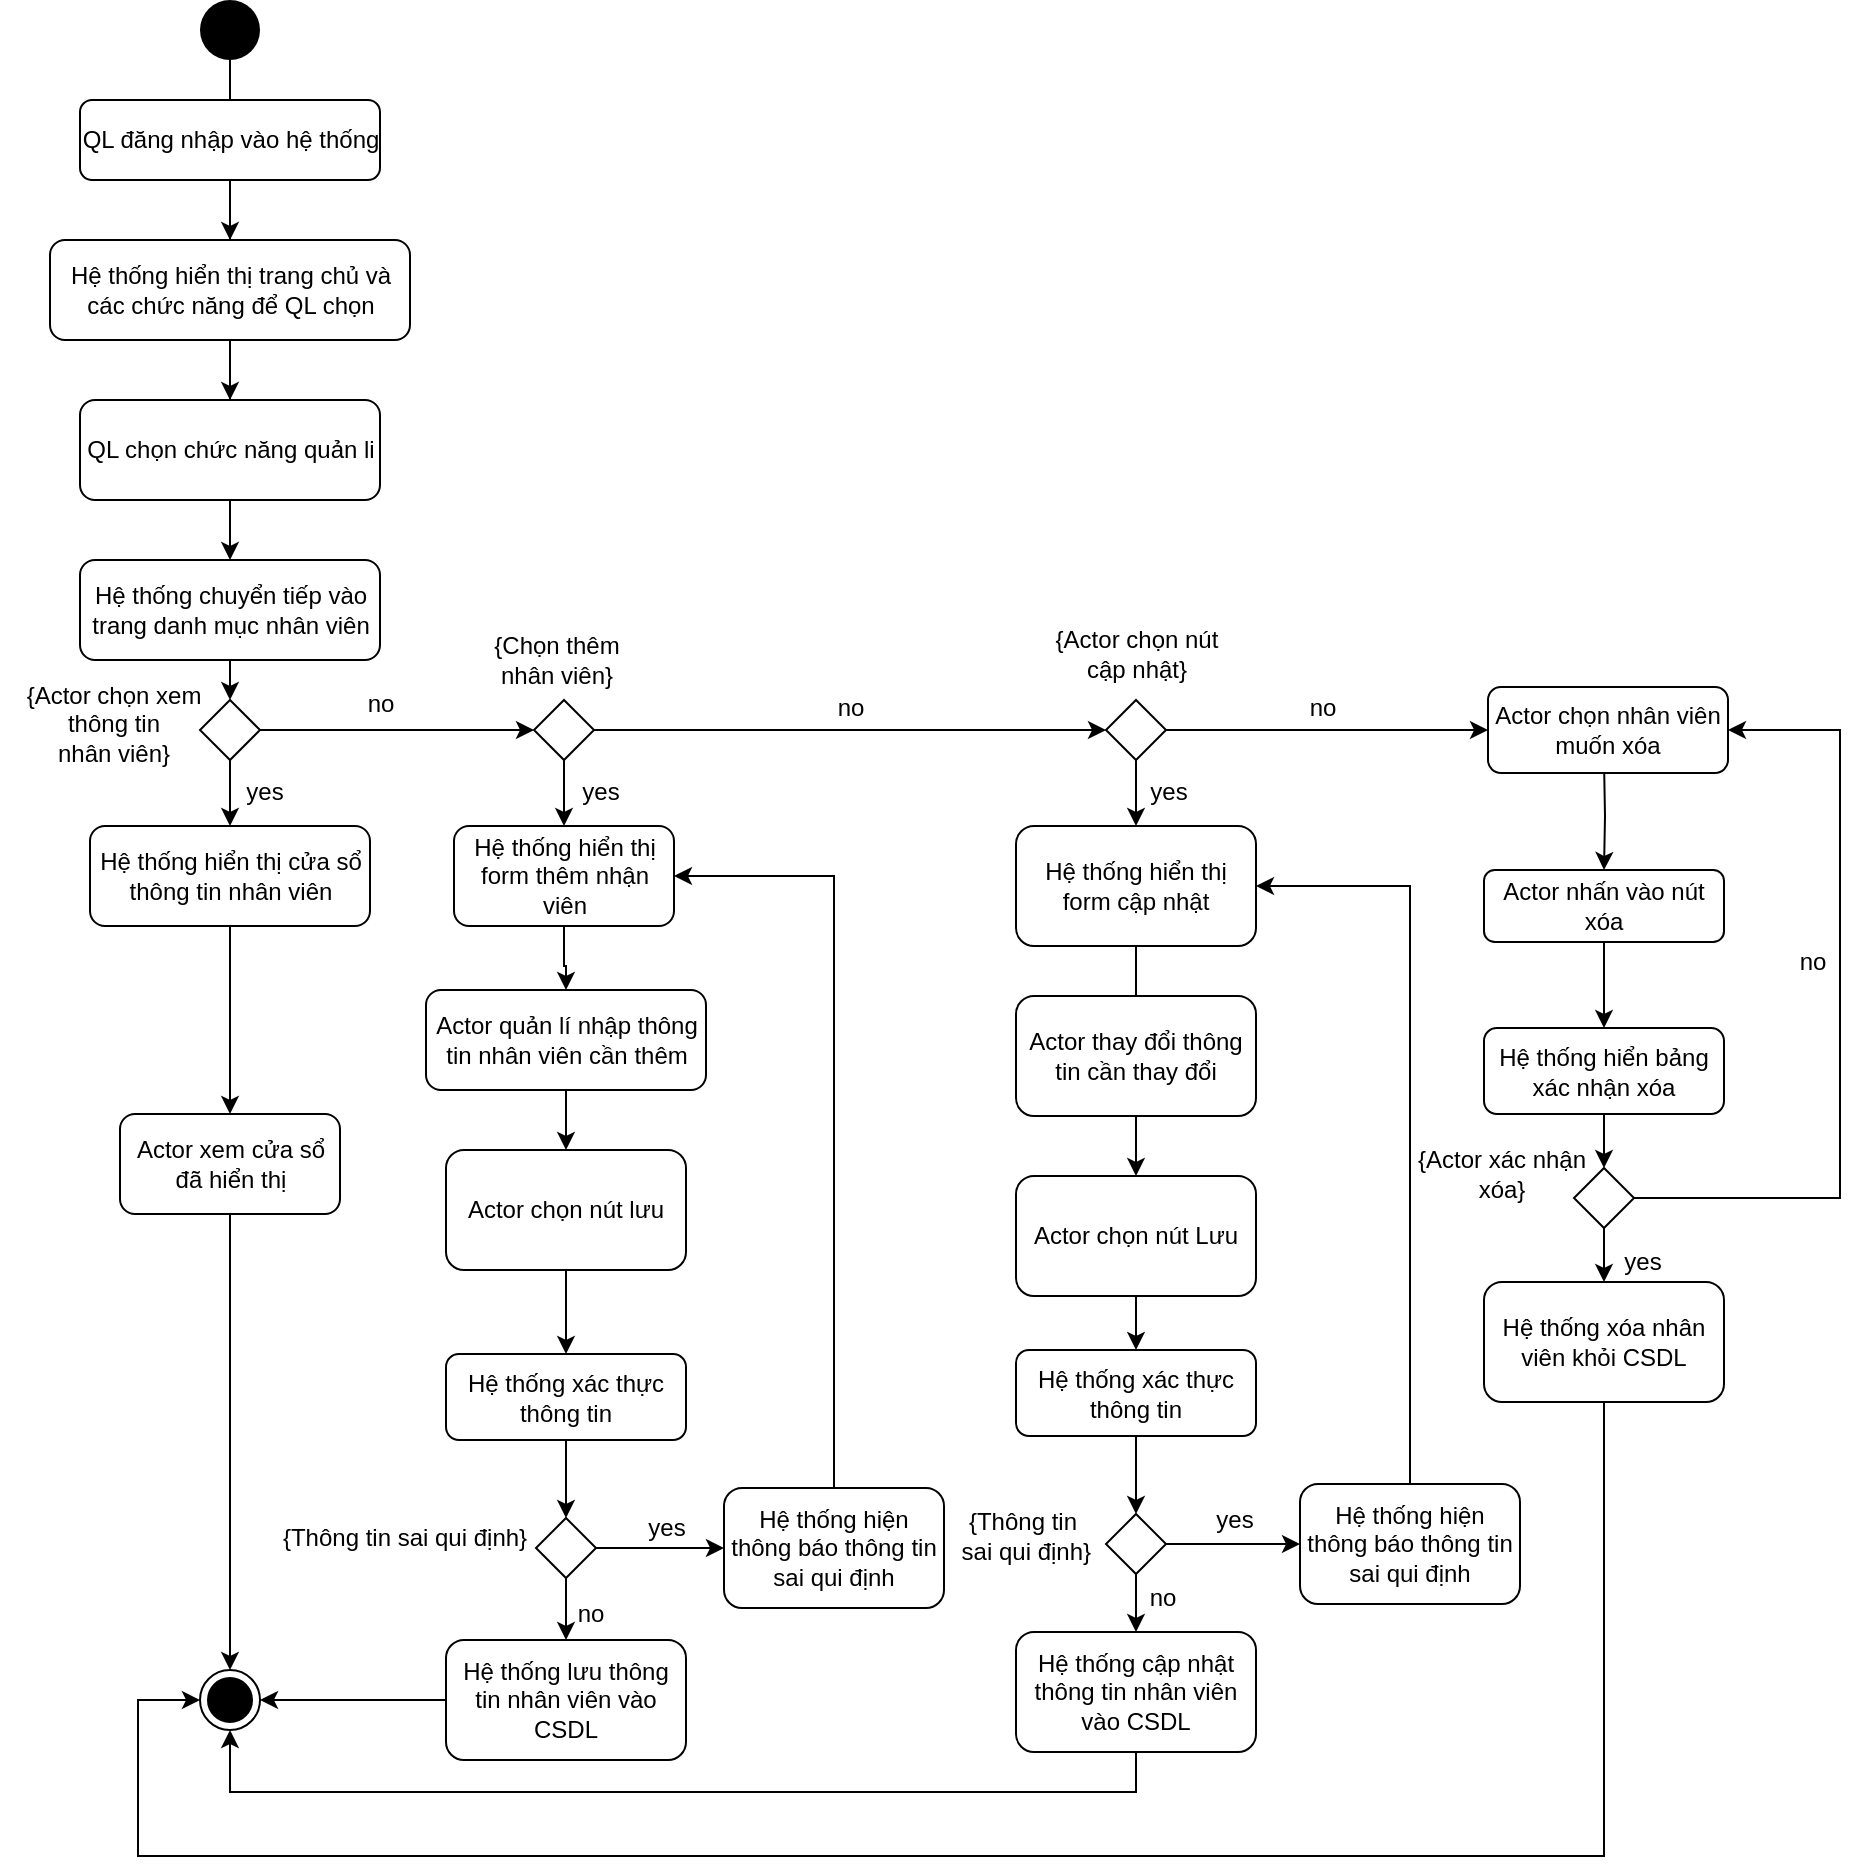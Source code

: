 <mxfile version="13.10.2" type="device"><diagram id="3nrdqDrH962xuJDc1VMT" name="Page-1"><mxGraphModel dx="2130" dy="1013" grid="0" gridSize="10" guides="1" tooltips="1" connect="1" arrows="1" fold="1" page="1" pageScale="1" pageWidth="3300" pageHeight="4681" math="0" shadow="0"><root><mxCell id="0"/><mxCell id="1" parent="0"/><mxCell id="1gD7Wtt1iuwGSDmyFUIk-12" value="" style="edgeStyle=orthogonalEdgeStyle;rounded=0;orthogonalLoop=1;jettySize=auto;html=1;" parent="1" source="1gD7Wtt1iuwGSDmyFUIk-2" target="1gD7Wtt1iuwGSDmyFUIk-4" edge="1"><mxGeometry relative="1" as="geometry"/></mxCell><mxCell id="1gD7Wtt1iuwGSDmyFUIk-2" value="" style="ellipse;fillColor=#000000;strokeColor=none;" parent="1" vertex="1"><mxGeometry x="599" y="29" width="30" height="30" as="geometry"/></mxCell><mxCell id="1gD7Wtt1iuwGSDmyFUIk-11" value="" style="edgeStyle=orthogonalEdgeStyle;rounded=0;orthogonalLoop=1;jettySize=auto;html=1;" parent="1" source="1gD7Wtt1iuwGSDmyFUIk-3" target="1gD7Wtt1iuwGSDmyFUIk-5" edge="1"><mxGeometry relative="1" as="geometry"/></mxCell><mxCell id="1gD7Wtt1iuwGSDmyFUIk-3" value="QL đăng nhập vào hệ thống" style="html=1;perimeterSpacing=0;rounded=1;" parent="1" vertex="1"><mxGeometry x="539" y="79" width="150" height="40" as="geometry"/></mxCell><mxCell id="1gD7Wtt1iuwGSDmyFUIk-10" value="" style="edgeStyle=orthogonalEdgeStyle;rounded=0;orthogonalLoop=1;jettySize=auto;html=1;" parent="1" source="1gD7Wtt1iuwGSDmyFUIk-4" target="1gD7Wtt1iuwGSDmyFUIk-6" edge="1"><mxGeometry relative="1" as="geometry"/></mxCell><mxCell id="1gD7Wtt1iuwGSDmyFUIk-4" value="Hệ thống hiển thị trang chủ và &lt;br&gt;các chức năng để QL chọn" style="html=1;rounded=1;" parent="1" vertex="1"><mxGeometry x="524" y="149" width="180" height="50" as="geometry"/></mxCell><mxCell id="1gD7Wtt1iuwGSDmyFUIk-5" value="QL chọn chức năng quản li" style="html=1;rounded=1;glass=0;" parent="1" vertex="1"><mxGeometry x="539" y="229" width="150" height="50" as="geometry"/></mxCell><mxCell id="r-THqb2IKJLTbyFqXUdH-15" style="edgeStyle=orthogonalEdgeStyle;rounded=0;orthogonalLoop=1;jettySize=auto;html=1;exitX=0.5;exitY=1;exitDx=0;exitDy=0;entryX=0.5;entryY=0;entryDx=0;entryDy=0;" edge="1" parent="1" source="1gD7Wtt1iuwGSDmyFUIk-6" target="r-THqb2IKJLTbyFqXUdH-11"><mxGeometry relative="1" as="geometry"/></mxCell><mxCell id="1gD7Wtt1iuwGSDmyFUIk-6" value="Hệ thống chuyển tiếp vào &lt;br&gt;trang danh mục nhân viên" style="html=1;rounded=1;" parent="1" vertex="1"><mxGeometry x="539" y="309" width="150" height="50" as="geometry"/></mxCell><mxCell id="r-THqb2IKJLTbyFqXUdH-23" style="edgeStyle=orthogonalEdgeStyle;rounded=0;orthogonalLoop=1;jettySize=auto;html=1;exitX=0.5;exitY=1;exitDx=0;exitDy=0;entryX=0.5;entryY=0;entryDx=0;entryDy=0;" edge="1" parent="1" source="1gD7Wtt1iuwGSDmyFUIk-7" target="1gD7Wtt1iuwGSDmyFUIk-29"><mxGeometry relative="1" as="geometry"/></mxCell><mxCell id="r-THqb2IKJLTbyFqXUdH-46" style="edgeStyle=orthogonalEdgeStyle;rounded=0;orthogonalLoop=1;jettySize=auto;html=1;exitX=1;exitY=0.5;exitDx=0;exitDy=0;entryX=0;entryY=0.5;entryDx=0;entryDy=0;" edge="1" parent="1" source="1gD7Wtt1iuwGSDmyFUIk-7" target="1gD7Wtt1iuwGSDmyFUIk-18"><mxGeometry relative="1" as="geometry"/></mxCell><mxCell id="1gD7Wtt1iuwGSDmyFUIk-7" value="" style="rhombus;" parent="1" vertex="1"><mxGeometry x="766" y="379" width="30" height="30" as="geometry"/></mxCell><mxCell id="1gD7Wtt1iuwGSDmyFUIk-26" value="" style="edgeStyle=orthogonalEdgeStyle;rounded=0;orthogonalLoop=1;jettySize=auto;html=1;" parent="1" source="1gD7Wtt1iuwGSDmyFUIk-14" target="1gD7Wtt1iuwGSDmyFUIk-21" edge="1"><mxGeometry relative="1" as="geometry"/></mxCell><mxCell id="1gD7Wtt1iuwGSDmyFUIk-14" value="Hệ thống hiển thị cửa sổ &lt;br&gt;thông tin nhân viên" style="html=1;rounded=1;" parent="1" vertex="1"><mxGeometry x="544" y="442" width="140" height="50" as="geometry"/></mxCell><mxCell id="r-THqb2IKJLTbyFqXUdH-47" style="edgeStyle=orthogonalEdgeStyle;rounded=0;orthogonalLoop=1;jettySize=auto;html=1;exitX=0.5;exitY=1;exitDx=0;exitDy=0;entryX=0.5;entryY=0;entryDx=0;entryDy=0;" edge="1" parent="1" source="1gD7Wtt1iuwGSDmyFUIk-18" target="1gD7Wtt1iuwGSDmyFUIk-52"><mxGeometry relative="1" as="geometry"/></mxCell><mxCell id="r-THqb2IKJLTbyFqXUdH-59" value="" style="edgeStyle=orthogonalEdgeStyle;rounded=0;orthogonalLoop=1;jettySize=auto;html=1;entryX=0;entryY=0.5;entryDx=0;entryDy=0;" edge="1" parent="1" source="1gD7Wtt1iuwGSDmyFUIk-18" target="r-THqb2IKJLTbyFqXUdH-71"><mxGeometry relative="1" as="geometry"><mxPoint x="1268" y="431" as="targetPoint"/></mxGeometry></mxCell><mxCell id="1gD7Wtt1iuwGSDmyFUIk-18" value="" style="rhombus;" parent="1" vertex="1"><mxGeometry x="1052" y="379" width="30" height="30" as="geometry"/></mxCell><mxCell id="1gD7Wtt1iuwGSDmyFUIk-23" value="" style="edgeStyle=orthogonalEdgeStyle;rounded=0;orthogonalLoop=1;jettySize=auto;html=1;entryX=0.5;entryY=0;entryDx=0;entryDy=0;" parent="1" source="1gD7Wtt1iuwGSDmyFUIk-21" target="1gD7Wtt1iuwGSDmyFUIk-24" edge="1"><mxGeometry relative="1" as="geometry"><mxPoint x="614" y="749" as="targetPoint"/></mxGeometry></mxCell><mxCell id="1gD7Wtt1iuwGSDmyFUIk-21" value="Actor xem cửa sổ &lt;br&gt;đã hiển thị" style="html=1;rounded=1;" parent="1" vertex="1"><mxGeometry x="559" y="586" width="110" height="50" as="geometry"/></mxCell><mxCell id="1gD7Wtt1iuwGSDmyFUIk-24" value="" style="ellipse;html=1;shape=endState;fillColor=#000000;strokeColor=#000000;" parent="1" vertex="1"><mxGeometry x="599" y="864" width="30" height="30" as="geometry"/></mxCell><mxCell id="1gD7Wtt1iuwGSDmyFUIk-27" value="{Chọn thêm &lt;br&gt;nhân viên}" style="text;html=1;align=center;verticalAlign=middle;resizable=0;points=[];autosize=1;" parent="1" vertex="1"><mxGeometry x="737" y="344" width="80" height="30" as="geometry"/></mxCell><mxCell id="1gD7Wtt1iuwGSDmyFUIk-36" value="" style="edgeStyle=orthogonalEdgeStyle;rounded=0;orthogonalLoop=1;jettySize=auto;html=1;" parent="1" source="1gD7Wtt1iuwGSDmyFUIk-29" target="1gD7Wtt1iuwGSDmyFUIk-33" edge="1"><mxGeometry relative="1" as="geometry"/></mxCell><mxCell id="1gD7Wtt1iuwGSDmyFUIk-29" value="Hệ thống hiển thị&lt;br&gt;form thêm nhận &lt;br&gt;viên" style="html=1;rounded=1;" parent="1" vertex="1"><mxGeometry x="726" y="442" width="110" height="50" as="geometry"/></mxCell><mxCell id="1gD7Wtt1iuwGSDmyFUIk-35" value="" style="edgeStyle=orthogonalEdgeStyle;rounded=0;orthogonalLoop=1;jettySize=auto;html=1;" parent="1" source="1gD7Wtt1iuwGSDmyFUIk-33" target="1gD7Wtt1iuwGSDmyFUIk-34" edge="1"><mxGeometry relative="1" as="geometry"/></mxCell><mxCell id="1gD7Wtt1iuwGSDmyFUIk-33" value="Actor quản lí nhập thông&lt;br&gt;tin nhân viên cần thêm" style="html=1;rounded=1;" parent="1" vertex="1"><mxGeometry x="712" y="524" width="140" height="50" as="geometry"/></mxCell><mxCell id="r-THqb2IKJLTbyFqXUdH-5" value="" style="edgeStyle=orthogonalEdgeStyle;rounded=0;orthogonalLoop=1;jettySize=auto;html=1;" edge="1" parent="1" source="1gD7Wtt1iuwGSDmyFUIk-34" target="r-THqb2IKJLTbyFqXUdH-4"><mxGeometry relative="1" as="geometry"/></mxCell><mxCell id="1gD7Wtt1iuwGSDmyFUIk-34" value="Actor chọn nút lưu" style="whiteSpace=wrap;html=1;rounded=1;" parent="1" vertex="1"><mxGeometry x="722" y="604" width="120" height="60" as="geometry"/></mxCell><mxCell id="1gD7Wtt1iuwGSDmyFUIk-47" value="" style="edgeStyle=orthogonalEdgeStyle;rounded=0;orthogonalLoop=1;jettySize=auto;html=1;" parent="1" source="1gD7Wtt1iuwGSDmyFUIk-38" target="1gD7Wtt1iuwGSDmyFUIk-46" edge="1"><mxGeometry relative="1" as="geometry"/></mxCell><mxCell id="r-THqb2IKJLTbyFqXUdH-8" style="edgeStyle=orthogonalEdgeStyle;rounded=0;orthogonalLoop=1;jettySize=auto;html=1;exitX=1;exitY=0.5;exitDx=0;exitDy=0;entryX=0;entryY=0.5;entryDx=0;entryDy=0;" edge="1" parent="1" source="1gD7Wtt1iuwGSDmyFUIk-38" target="r-THqb2IKJLTbyFqXUdH-7"><mxGeometry relative="1" as="geometry"/></mxCell><mxCell id="1gD7Wtt1iuwGSDmyFUIk-38" value="" style="rhombus;" parent="1" vertex="1"><mxGeometry x="767" y="788" width="30" height="30" as="geometry"/></mxCell><mxCell id="1gD7Wtt1iuwGSDmyFUIk-43" value="{Thông tin sai qui định}" style="text;html=1;align=center;verticalAlign=middle;resizable=0;points=[];autosize=1;" parent="1" vertex="1"><mxGeometry x="635" y="789" width="132" height="18" as="geometry"/></mxCell><mxCell id="1gD7Wtt1iuwGSDmyFUIk-44" value="no" style="text;html=1;align=center;verticalAlign=middle;resizable=0;points=[];autosize=1;" parent="1" vertex="1"><mxGeometry x="779" y="826" width="30" height="20" as="geometry"/></mxCell><mxCell id="r-THqb2IKJLTbyFqXUdH-24" value="" style="edgeStyle=orthogonalEdgeStyle;rounded=0;orthogonalLoop=1;jettySize=auto;html=1;" edge="1" parent="1" source="1gD7Wtt1iuwGSDmyFUIk-46" target="1gD7Wtt1iuwGSDmyFUIk-24"><mxGeometry relative="1" as="geometry"/></mxCell><mxCell id="1gD7Wtt1iuwGSDmyFUIk-46" value="Hệ thống lưu thông tin nhân viên vào CSDL" style="whiteSpace=wrap;html=1;rounded=1;" parent="1" vertex="1"><mxGeometry x="722" y="849" width="120" height="60" as="geometry"/></mxCell><mxCell id="1gD7Wtt1iuwGSDmyFUIk-49" value="yes" style="text;html=1;align=center;verticalAlign=middle;resizable=0;points=[];autosize=1;" parent="1" vertex="1"><mxGeometry x="817" y="783" width="30" height="20" as="geometry"/></mxCell><mxCell id="1gD7Wtt1iuwGSDmyFUIk-61" value="" style="edgeStyle=orthogonalEdgeStyle;rounded=0;orthogonalLoop=1;jettySize=auto;html=1;" parent="1" source="1gD7Wtt1iuwGSDmyFUIk-52" target="1gD7Wtt1iuwGSDmyFUIk-56" edge="1"><mxGeometry relative="1" as="geometry"/></mxCell><mxCell id="1gD7Wtt1iuwGSDmyFUIk-52" value="Hệ thống hiển thị form cập nhật" style="whiteSpace=wrap;html=1;glass=0;rounded=1;" parent="1" vertex="1"><mxGeometry x="1007" y="442" width="120" height="60" as="geometry"/></mxCell><mxCell id="1gD7Wtt1iuwGSDmyFUIk-54" value="Actor thay đổi thông tin cần thay đổi" style="whiteSpace=wrap;html=1;rounded=1;" parent="1" vertex="1"><mxGeometry x="1007" y="527" width="120" height="60" as="geometry"/></mxCell><mxCell id="r-THqb2IKJLTbyFqXUdH-37" style="edgeStyle=orthogonalEdgeStyle;rounded=0;orthogonalLoop=1;jettySize=auto;html=1;exitX=0.5;exitY=1;exitDx=0;exitDy=0;entryX=0.5;entryY=0;entryDx=0;entryDy=0;" edge="1" parent="1" source="1gD7Wtt1iuwGSDmyFUIk-56" target="r-THqb2IKJLTbyFqXUdH-33"><mxGeometry relative="1" as="geometry"/></mxCell><mxCell id="1gD7Wtt1iuwGSDmyFUIk-56" value="Actor chọn nút Lưu" style="whiteSpace=wrap;html=1;rounded=1;" parent="1" vertex="1"><mxGeometry x="1007" y="617" width="120" height="60" as="geometry"/></mxCell><mxCell id="r-THqb2IKJLTbyFqXUdH-48" style="edgeStyle=orthogonalEdgeStyle;rounded=0;orthogonalLoop=1;jettySize=auto;html=1;exitX=0.5;exitY=1;exitDx=0;exitDy=0;entryX=0.5;entryY=1;entryDx=0;entryDy=0;" edge="1" parent="1" source="1gD7Wtt1iuwGSDmyFUIk-67" target="1gD7Wtt1iuwGSDmyFUIk-24"><mxGeometry relative="1" as="geometry"/></mxCell><mxCell id="1gD7Wtt1iuwGSDmyFUIk-67" value="Hệ thống cập nhật thông tin nhân viên vào CSDL" style="whiteSpace=wrap;html=1;rounded=1;" parent="1" vertex="1"><mxGeometry x="1007" y="845" width="120" height="60" as="geometry"/></mxCell><mxCell id="r-THqb2IKJLTbyFqXUdH-1" value="yes" style="text;html=1;align=center;verticalAlign=middle;resizable=0;points=[];autosize=1;" vertex="1" parent="1"><mxGeometry x="616" y="415" width="30" height="20" as="geometry"/></mxCell><mxCell id="r-THqb2IKJLTbyFqXUdH-10" style="edgeStyle=orthogonalEdgeStyle;rounded=0;orthogonalLoop=1;jettySize=auto;html=1;exitX=0.5;exitY=1;exitDx=0;exitDy=0;entryX=0.5;entryY=0;entryDx=0;entryDy=0;" edge="1" parent="1" source="r-THqb2IKJLTbyFqXUdH-4" target="1gD7Wtt1iuwGSDmyFUIk-38"><mxGeometry relative="1" as="geometry"/></mxCell><mxCell id="r-THqb2IKJLTbyFqXUdH-4" value="Hệ thống xác thực thông tin" style="rounded=1;whiteSpace=wrap;html=1;glass=0;strokeColor=#000000;fillColor=#ffffff;gradientColor=none;" vertex="1" parent="1"><mxGeometry x="722" y="706" width="120" height="43" as="geometry"/></mxCell><mxCell id="r-THqb2IKJLTbyFqXUdH-9" style="edgeStyle=orthogonalEdgeStyle;rounded=0;orthogonalLoop=1;jettySize=auto;html=1;exitX=0.5;exitY=0;exitDx=0;exitDy=0;entryX=1;entryY=0.5;entryDx=0;entryDy=0;" edge="1" parent="1" source="r-THqb2IKJLTbyFqXUdH-7" target="1gD7Wtt1iuwGSDmyFUIk-29"><mxGeometry relative="1" as="geometry"><mxPoint x="921.833" y="478.5" as="targetPoint"/></mxGeometry></mxCell><mxCell id="r-THqb2IKJLTbyFqXUdH-7" value="Hệ thống hiện thông báo thông tin sai qui định" style="rounded=1;whiteSpace=wrap;html=1;glass=0;strokeColor=#000000;fillColor=#ffffff;gradientColor=none;" vertex="1" parent="1"><mxGeometry x="861" y="773" width="110" height="60" as="geometry"/></mxCell><mxCell id="r-THqb2IKJLTbyFqXUdH-16" style="edgeStyle=orthogonalEdgeStyle;rounded=0;orthogonalLoop=1;jettySize=auto;html=1;exitX=0.5;exitY=1;exitDx=0;exitDy=0;entryX=0.5;entryY=0;entryDx=0;entryDy=0;" edge="1" parent="1" source="r-THqb2IKJLTbyFqXUdH-11" target="1gD7Wtt1iuwGSDmyFUIk-14"><mxGeometry relative="1" as="geometry"><mxPoint x="614" y="439" as="targetPoint"/></mxGeometry></mxCell><mxCell id="r-THqb2IKJLTbyFqXUdH-21" value="" style="edgeStyle=orthogonalEdgeStyle;rounded=0;orthogonalLoop=1;jettySize=auto;html=1;" edge="1" parent="1" source="r-THqb2IKJLTbyFqXUdH-11" target="1gD7Wtt1iuwGSDmyFUIk-7"><mxGeometry relative="1" as="geometry"/></mxCell><mxCell id="r-THqb2IKJLTbyFqXUdH-11" value="" style="rhombus;rounded=0;glass=0;strokeColor=#000000;fillColor=#ffffff;gradientColor=none;" vertex="1" parent="1"><mxGeometry x="599" y="379" width="30" height="30" as="geometry"/></mxCell><mxCell id="r-THqb2IKJLTbyFqXUdH-14" value="{Actor chọn xem thông tin &lt;br&gt;nhân viên}" style="text;html=1;strokeColor=none;fillColor=none;align=center;verticalAlign=middle;whiteSpace=wrap;rounded=0;glass=0;" vertex="1" parent="1"><mxGeometry x="499" y="381" width="114" height="20" as="geometry"/></mxCell><mxCell id="r-THqb2IKJLTbyFqXUdH-26" value="yes" style="text;html=1;align=center;verticalAlign=middle;resizable=0;points=[];autosize=1;" vertex="1" parent="1"><mxGeometry x="784" y="415" width="30" height="20" as="geometry"/></mxCell><mxCell id="r-THqb2IKJLTbyFqXUdH-27" value="no" style="text;html=1;align=center;verticalAlign=middle;resizable=0;points=[];autosize=1;" vertex="1" parent="1"><mxGeometry x="674" y="371" width="30" height="20" as="geometry"/></mxCell><mxCell id="r-THqb2IKJLTbyFqXUdH-31" value="{Actor chọn nút cập nhật}" style="text;html=1;strokeColor=none;fillColor=none;align=center;verticalAlign=middle;whiteSpace=wrap;rounded=0;glass=0;" vertex="1" parent="1"><mxGeometry x="1019.5" y="346" width="95" height="20" as="geometry"/></mxCell><mxCell id="r-THqb2IKJLTbyFqXUdH-39" style="edgeStyle=orthogonalEdgeStyle;rounded=0;orthogonalLoop=1;jettySize=auto;html=1;exitX=0.5;exitY=1;exitDx=0;exitDy=0;entryX=0.5;entryY=0;entryDx=0;entryDy=0;" edge="1" parent="1" source="r-THqb2IKJLTbyFqXUdH-32" target="1gD7Wtt1iuwGSDmyFUIk-67"><mxGeometry relative="1" as="geometry"/></mxCell><mxCell id="r-THqb2IKJLTbyFqXUdH-32" value="" style="rhombus;" vertex="1" parent="1"><mxGeometry x="1052" y="786" width="30" height="30" as="geometry"/></mxCell><mxCell id="r-THqb2IKJLTbyFqXUdH-38" style="edgeStyle=orthogonalEdgeStyle;rounded=0;orthogonalLoop=1;jettySize=auto;html=1;exitX=0.5;exitY=1;exitDx=0;exitDy=0;entryX=0.5;entryY=0;entryDx=0;entryDy=0;" edge="1" parent="1" source="r-THqb2IKJLTbyFqXUdH-33" target="r-THqb2IKJLTbyFqXUdH-32"><mxGeometry relative="1" as="geometry"/></mxCell><mxCell id="r-THqb2IKJLTbyFqXUdH-33" value="Hệ thống xác thực thông tin" style="rounded=1;whiteSpace=wrap;html=1;glass=0;strokeColor=#000000;fillColor=#ffffff;gradientColor=none;" vertex="1" parent="1"><mxGeometry x="1007" y="704" width="120" height="43" as="geometry"/></mxCell><mxCell id="r-THqb2IKJLTbyFqXUdH-34" value="{Thông tin&lt;br&gt;&amp;nbsp;sai qui định}" style="text;html=1;align=center;verticalAlign=middle;resizable=0;points=[];autosize=1;" vertex="1" parent="1"><mxGeometry x="971" y="781" width="78" height="31" as="geometry"/></mxCell><mxCell id="r-THqb2IKJLTbyFqXUdH-40" style="edgeStyle=orthogonalEdgeStyle;rounded=0;orthogonalLoop=1;jettySize=auto;html=1;exitX=1;exitY=0.5;exitDx=0;exitDy=0;entryX=0;entryY=0.5;entryDx=0;entryDy=0;" edge="1" parent="1" target="r-THqb2IKJLTbyFqXUdH-44" source="r-THqb2IKJLTbyFqXUdH-32"><mxGeometry relative="1" as="geometry"><mxPoint x="1180" y="872" as="sourcePoint"/></mxGeometry></mxCell><mxCell id="r-THqb2IKJLTbyFqXUdH-41" value="no" style="text;html=1;align=center;verticalAlign=middle;resizable=0;points=[];autosize=1;" vertex="1" parent="1"><mxGeometry x="1065" y="818" width="30" height="20" as="geometry"/></mxCell><mxCell id="r-THqb2IKJLTbyFqXUdH-42" value="yes" style="text;html=1;align=center;verticalAlign=middle;resizable=0;points=[];autosize=1;" vertex="1" parent="1"><mxGeometry x="1101" y="778.5" width="30" height="20" as="geometry"/></mxCell><mxCell id="r-THqb2IKJLTbyFqXUdH-43" style="edgeStyle=orthogonalEdgeStyle;rounded=0;orthogonalLoop=1;jettySize=auto;html=1;exitX=0.5;exitY=0;exitDx=0;exitDy=0;entryX=1;entryY=0.5;entryDx=0;entryDy=0;" edge="1" parent="1" source="r-THqb2IKJLTbyFqXUdH-44" target="1gD7Wtt1iuwGSDmyFUIk-52"><mxGeometry relative="1" as="geometry"><mxPoint x="1219" y="536" as="targetPoint"/></mxGeometry></mxCell><mxCell id="r-THqb2IKJLTbyFqXUdH-44" value="Hệ thống hiện thông báo thông tin sai qui định" style="rounded=1;whiteSpace=wrap;html=1;glass=0;strokeColor=#000000;fillColor=#ffffff;gradientColor=none;" vertex="1" parent="1"><mxGeometry x="1149" y="771" width="110" height="60" as="geometry"/></mxCell><mxCell id="r-THqb2IKJLTbyFqXUdH-61" value="" style="edgeStyle=orthogonalEdgeStyle;rounded=0;orthogonalLoop=1;jettySize=auto;html=1;" edge="1" parent="1" target="r-THqb2IKJLTbyFqXUdH-52"><mxGeometry relative="1" as="geometry"><mxPoint x="1301" y="409" as="sourcePoint"/></mxGeometry></mxCell><mxCell id="r-THqb2IKJLTbyFqXUdH-62" value="" style="edgeStyle=orthogonalEdgeStyle;rounded=0;orthogonalLoop=1;jettySize=auto;html=1;" edge="1" parent="1" source="r-THqb2IKJLTbyFqXUdH-52" target="r-THqb2IKJLTbyFqXUdH-53"><mxGeometry relative="1" as="geometry"/></mxCell><mxCell id="r-THqb2IKJLTbyFqXUdH-52" value="Actor nhấn vào nút xóa" style="rounded=1;whiteSpace=wrap;html=1;glass=0;strokeColor=#000000;fillColor=#ffffff;gradientColor=none;" vertex="1" parent="1"><mxGeometry x="1241" y="464" width="120" height="36" as="geometry"/></mxCell><mxCell id="r-THqb2IKJLTbyFqXUdH-65" style="edgeStyle=orthogonalEdgeStyle;rounded=0;orthogonalLoop=1;jettySize=auto;html=1;exitX=0.5;exitY=1;exitDx=0;exitDy=0;entryX=0.5;entryY=0;entryDx=0;entryDy=0;" edge="1" parent="1" source="r-THqb2IKJLTbyFqXUdH-53" target="r-THqb2IKJLTbyFqXUdH-56"><mxGeometry relative="1" as="geometry"/></mxCell><mxCell id="r-THqb2IKJLTbyFqXUdH-53" value="Hệ thống hiển bảng xác nhận xóa" style="rounded=1;whiteSpace=wrap;html=1;glass=0;strokeColor=#000000;fillColor=#ffffff;gradientColor=none;" vertex="1" parent="1"><mxGeometry x="1241" y="543" width="120" height="43" as="geometry"/></mxCell><mxCell id="r-THqb2IKJLTbyFqXUdH-67" value="" style="edgeStyle=orthogonalEdgeStyle;rounded=0;orthogonalLoop=1;jettySize=auto;html=1;" edge="1" parent="1" source="r-THqb2IKJLTbyFqXUdH-56" target="r-THqb2IKJLTbyFqXUdH-66"><mxGeometry relative="1" as="geometry"/></mxCell><mxCell id="r-THqb2IKJLTbyFqXUdH-68" style="edgeStyle=orthogonalEdgeStyle;rounded=0;orthogonalLoop=1;jettySize=auto;html=1;exitX=1;exitY=0.5;exitDx=0;exitDy=0;entryX=1;entryY=0.5;entryDx=0;entryDy=0;" edge="1" parent="1" source="r-THqb2IKJLTbyFqXUdH-56" target="r-THqb2IKJLTbyFqXUdH-71"><mxGeometry relative="1" as="geometry"><Array as="points"><mxPoint x="1419" y="628"/><mxPoint x="1419" y="394"/></Array></mxGeometry></mxCell><mxCell id="r-THqb2IKJLTbyFqXUdH-56" value="" style="rhombus;rounded=0;glass=0;strokeColor=#000000;fillColor=#ffffff;gradientColor=none;" vertex="1" parent="1"><mxGeometry x="1286" y="613" width="30" height="30" as="geometry"/></mxCell><mxCell id="r-THqb2IKJLTbyFqXUdH-57" value="{Actor xác nhận xóa}" style="text;html=1;strokeColor=none;fillColor=none;align=center;verticalAlign=middle;whiteSpace=wrap;rounded=0;glass=0;" vertex="1" parent="1"><mxGeometry x="1199" y="606" width="102" height="20" as="geometry"/></mxCell><mxCell id="r-THqb2IKJLTbyFqXUdH-76" style="edgeStyle=orthogonalEdgeStyle;rounded=0;orthogonalLoop=1;jettySize=auto;html=1;exitX=0.5;exitY=1;exitDx=0;exitDy=0;entryX=0;entryY=0.5;entryDx=0;entryDy=0;" edge="1" parent="1" source="r-THqb2IKJLTbyFqXUdH-66" target="1gD7Wtt1iuwGSDmyFUIk-24"><mxGeometry relative="1" as="geometry"><mxPoint x="541" y="908" as="targetPoint"/><Array as="points"><mxPoint x="1301" y="957"/><mxPoint x="568" y="957"/><mxPoint x="568" y="879"/></Array></mxGeometry></mxCell><mxCell id="r-THqb2IKJLTbyFqXUdH-66" value="Hệ thống xóa nhân viên khỏi CSDL" style="rounded=1;whiteSpace=wrap;html=1;glass=0;strokeColor=#000000;fillColor=#ffffff;gradientColor=none;" vertex="1" parent="1"><mxGeometry x="1241" y="670" width="120" height="60" as="geometry"/></mxCell><mxCell id="r-THqb2IKJLTbyFqXUdH-69" value="yes" style="text;html=1;align=center;verticalAlign=middle;resizable=0;points=[];autosize=1;" vertex="1" parent="1"><mxGeometry x="1068" y="415" width="30" height="20" as="geometry"/></mxCell><mxCell id="r-THqb2IKJLTbyFqXUdH-71" value="Actor chọn nhân viên muốn xóa" style="rounded=1;whiteSpace=wrap;html=1;glass=0;strokeColor=#000000;fillColor=#ffffff;gradientColor=none;" vertex="1" parent="1"><mxGeometry x="1243" y="372.5" width="120" height="43" as="geometry"/></mxCell><mxCell id="r-THqb2IKJLTbyFqXUdH-72" value="yes" style="text;html=1;align=center;verticalAlign=middle;resizable=0;points=[];autosize=1;" vertex="1" parent="1"><mxGeometry x="1305" y="650" width="30" height="20" as="geometry"/></mxCell><mxCell id="r-THqb2IKJLTbyFqXUdH-73" value="no" style="text;html=1;align=center;verticalAlign=middle;resizable=0;points=[];autosize=1;" vertex="1" parent="1"><mxGeometry x="909" y="372.5" width="30" height="20" as="geometry"/></mxCell><mxCell id="r-THqb2IKJLTbyFqXUdH-74" value="no" style="text;html=1;align=center;verticalAlign=middle;resizable=0;points=[];autosize=1;" vertex="1" parent="1"><mxGeometry x="1145" y="372.5" width="30" height="20" as="geometry"/></mxCell><mxCell id="r-THqb2IKJLTbyFqXUdH-75" value="no" style="text;html=1;align=center;verticalAlign=middle;resizable=0;points=[];autosize=1;" vertex="1" parent="1"><mxGeometry x="1390" y="500" width="30" height="20" as="geometry"/></mxCell></root></mxGraphModel></diagram></mxfile>